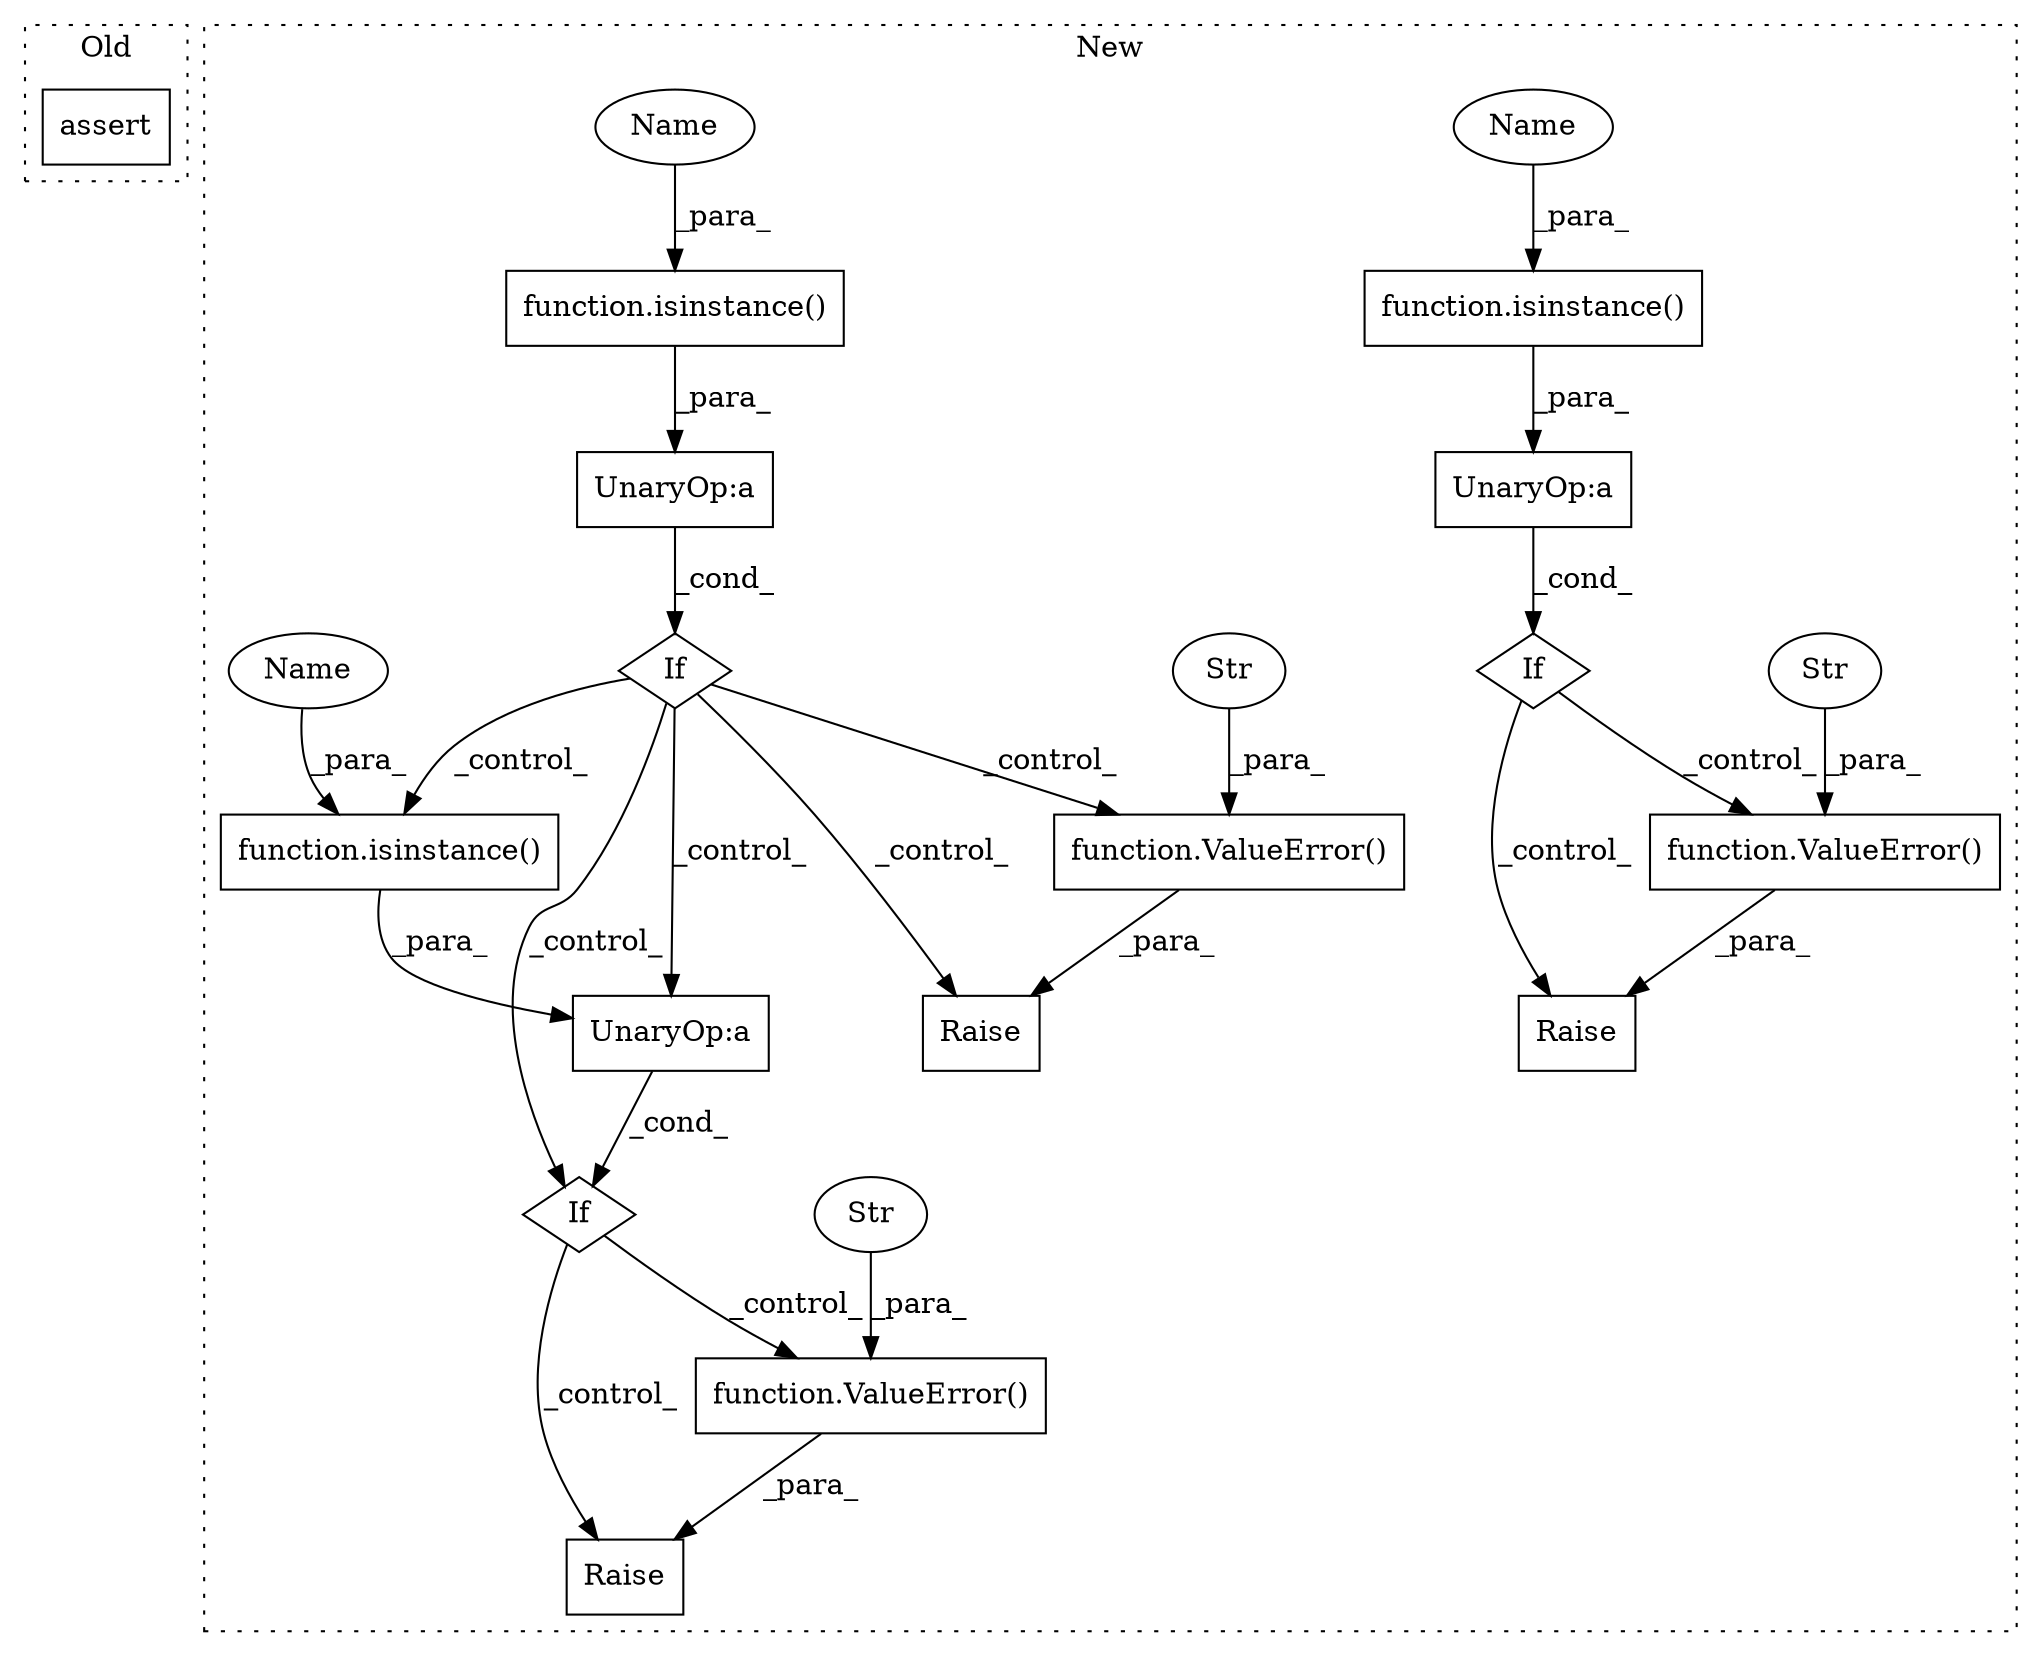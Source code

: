 digraph G {
subgraph cluster0 {
1 [label="assert" a="65" s="43882" l="7" shape="box"];
label = "Old";
style="dotted";
}
subgraph cluster1 {
2 [label="function.isinstance()" a="75" s="44499,44525" l="11,1" shape="box"];
3 [label="If" a="96" s="44492" l="3" shape="diamond"];
4 [label="Raise" a="91" s="44544" l="6" shape="box"];
5 [label="UnaryOp:a" a="61" s="44495" l="31" shape="box"];
6 [label="function.ValueError()" a="75" s="44550,44637" l="11,1" shape="box"];
7 [label="Str" a="66" s="44561" l="76" shape="ellipse"];
8 [label="function.isinstance()" a="75" s="44068,44095" l="11,1" shape="box"];
9 [label="If" a="96" s="44061" l="3" shape="diamond"];
10 [label="UnaryOp:a" a="61" s="44064" l="32" shape="box"];
11 [label="Raise" a="91" s="44270" l="6" shape="box"];
12 [label="function.ValueError()" a="75" s="44276,44353" l="11,1" shape="box"];
13 [label="Str" a="66" s="44287" l="66" shape="ellipse"];
14 [label="If" a="96" s="44223" l="3" shape="diamond"];
15 [label="UnaryOp:a" a="61" s="44226" l="26" shape="box"];
16 [label="Raise" a="91" s="44114" l="6" shape="box"];
17 [label="function.isinstance()" a="75" s="44230,44251" l="11,1" shape="box"];
18 [label="function.ValueError()" a="75" s="44120,44209" l="11,1" shape="box"];
19 [label="Str" a="66" s="44131" l="78" shape="ellipse"];
20 [label="Name" a="87" s="44092" l="3" shape="ellipse"];
21 [label="Name" a="87" s="44522" l="3" shape="ellipse"];
22 [label="Name" a="87" s="44248" l="3" shape="ellipse"];
label = "New";
style="dotted";
}
2 -> 5 [label="_para_"];
3 -> 4 [label="_control_"];
3 -> 6 [label="_control_"];
5 -> 3 [label="_cond_"];
6 -> 4 [label="_para_"];
7 -> 6 [label="_para_"];
8 -> 10 [label="_para_"];
9 -> 14 [label="_control_"];
9 -> 16 [label="_control_"];
9 -> 17 [label="_control_"];
9 -> 15 [label="_control_"];
9 -> 18 [label="_control_"];
10 -> 9 [label="_cond_"];
12 -> 11 [label="_para_"];
13 -> 12 [label="_para_"];
14 -> 12 [label="_control_"];
14 -> 11 [label="_control_"];
15 -> 14 [label="_cond_"];
17 -> 15 [label="_para_"];
18 -> 16 [label="_para_"];
19 -> 18 [label="_para_"];
20 -> 8 [label="_para_"];
21 -> 2 [label="_para_"];
22 -> 17 [label="_para_"];
}